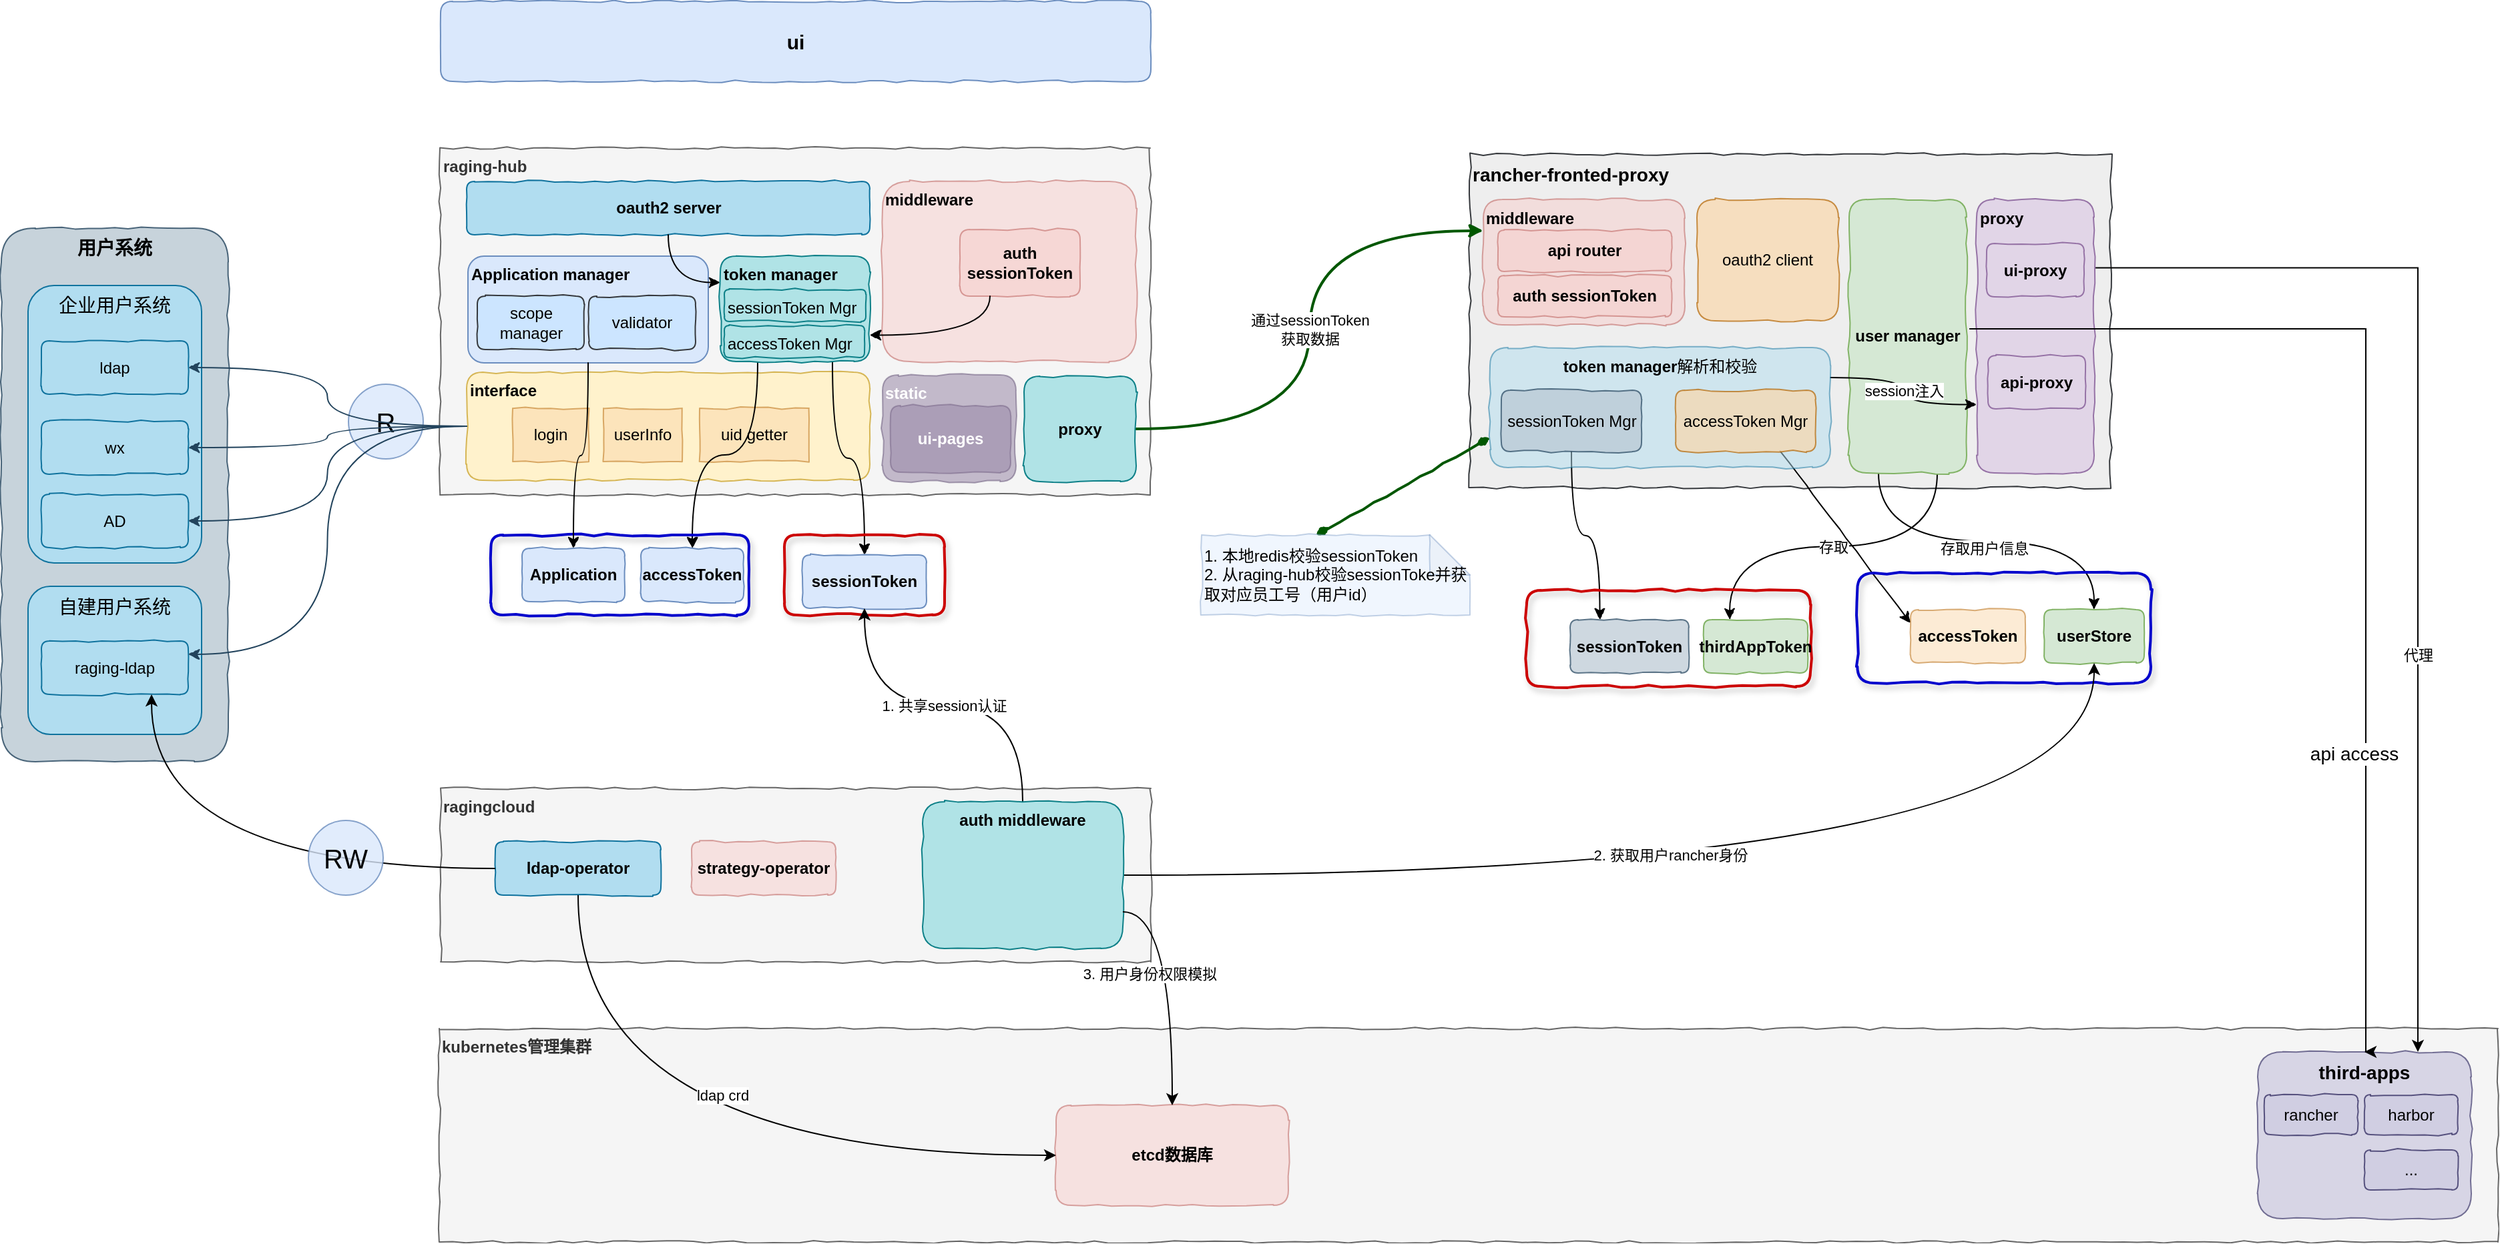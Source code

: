 <mxfile version="12.3.9" type="github" pages="1">
  <diagram id="JcPJvcP8vzCySAAviPYO" name="Page-1">
    <mxGraphModel dx="1673" dy="942" grid="1" gridSize="10" guides="1" tooltips="1" connect="1" arrows="1" fold="1" page="1" pageScale="1" pageWidth="827" pageHeight="1169" math="0" shadow="0">
      <root>
        <mxCell id="0"/>
        <mxCell id="1" parent="0"/>
        <mxCell id="pUWlUDFWAZkER8MgcYpE-4" value="&lt;b&gt;kubernetes管理集群&lt;br&gt;&lt;/b&gt;" style="rounded=0;whiteSpace=wrap;html=1;comic=1;verticalAlign=top;align=left;fillColor=#f5f5f5;strokeColor=#666666;fontColor=#333333;" vertex="1" parent="1">
          <mxGeometry x="448" y="940" width="1542" height="160" as="geometry"/>
        </mxCell>
        <mxCell id="76PlY3qgO6dOQQKfIqFN-36" value="&lt;b&gt;&lt;font style=&quot;font-size: 14px&quot;&gt;用户系统&lt;/font&gt;&lt;/b&gt;" style="rounded=1;whiteSpace=wrap;html=1;opacity=80;align=center;fillColor=#bac8d3;strokeColor=#23445d;shadow=0;comic=1;verticalAlign=top;" parent="1" vertex="1">
          <mxGeometry x="120" y="340" width="170" height="400" as="geometry"/>
        </mxCell>
        <mxCell id="76PlY3qgO6dOQQKfIqFN-4" value="&lt;b&gt;raging-hub&lt;br&gt;&lt;/b&gt;" style="rounded=0;whiteSpace=wrap;html=1;comic=1;verticalAlign=top;align=left;fillColor=#f5f5f5;strokeColor=#666666;fontColor=#333333;" parent="1" vertex="1">
          <mxGeometry x="448.5" y="280" width="532" height="260" as="geometry"/>
        </mxCell>
        <mxCell id="76PlY3qgO6dOQQKfIqFN-5" value="&lt;b&gt;middleware&lt;/b&gt;" style="rounded=1;whiteSpace=wrap;html=1;comic=1;verticalAlign=top;align=left;fillColor=#f8cecc;strokeColor=#b85450;opacity=50;" parent="1" vertex="1">
          <mxGeometry x="780" y="305" width="190" height="135" as="geometry"/>
        </mxCell>
        <mxCell id="76PlY3qgO6dOQQKfIqFN-29" value="oauth2 server" style="rounded=1;whiteSpace=wrap;html=1;fillColor=#b1ddf0;strokeColor=#10739e;shadow=0;comic=1;fontStyle=1" parent="1" vertex="1">
          <mxGeometry x="468.5" y="305" width="302" height="40" as="geometry"/>
        </mxCell>
        <mxCell id="76PlY3qgO6dOQQKfIqFN-9" value="&lt;b&gt;auth&lt;br&gt;sessionToken&lt;/b&gt;" style="rounded=1;whiteSpace=wrap;html=1;comic=1;verticalAlign=middle;align=center;fillColor=#f8cecc;strokeColor=#b85450;opacity=50;" parent="1" vertex="1">
          <mxGeometry x="838" y="341" width="90" height="50" as="geometry"/>
        </mxCell>
        <mxCell id="76PlY3qgO6dOQQKfIqFN-32" value="interface" style="rounded=1;whiteSpace=wrap;html=1;verticalAlign=top;align=left;fillColor=#fff2cc;strokeColor=#d6b656;shadow=0;comic=1;fontStyle=1" parent="1" vertex="1">
          <mxGeometry x="468.5" y="448" width="302" height="81" as="geometry"/>
        </mxCell>
        <mxCell id="76PlY3qgO6dOQQKfIqFN-33" value="userInfo" style="rounded=0;whiteSpace=wrap;html=1;fillColor=#fad7ac;strokeColor=#b46504;shadow=0;comic=1;opacity=50;" parent="1" vertex="1">
          <mxGeometry x="571" y="475" width="59" height="40" as="geometry"/>
        </mxCell>
        <mxCell id="76PlY3qgO6dOQQKfIqFN-34" value="uid getter" style="rounded=0;whiteSpace=wrap;html=1;fillColor=#fad7ac;strokeColor=#b46504;shadow=0;comic=1;opacity=50;" parent="1" vertex="1">
          <mxGeometry x="643" y="475" width="82" height="40" as="geometry"/>
        </mxCell>
        <mxCell id="76PlY3qgO6dOQQKfIqFN-35" value="login" style="rounded=0;whiteSpace=wrap;html=1;fillColor=#fad7ac;strokeColor=#b46504;shadow=0;comic=1;opacity=50;" parent="1" vertex="1">
          <mxGeometry x="503" y="475" width="57" height="40" as="geometry"/>
        </mxCell>
        <mxCell id="76PlY3qgO6dOQQKfIqFN-40" value="&lt;span style=&quot;font-size: 20px&quot;&gt;R&lt;/span&gt;" style="ellipse;html=1;aspect=fixed;fillColor=#dae8fc;strokeColor=#6c8ebf;opacity=80;shadow=0;labelBorderColor=none;labelBackgroundColor=none;whiteSpace=wrap;" parent="1" vertex="1">
          <mxGeometry x="380" y="457" width="56" height="56" as="geometry"/>
        </mxCell>
        <mxCell id="76PlY3qgO6dOQQKfIqFN-44" value="Application manager" style="rounded=1;whiteSpace=wrap;html=1;verticalAlign=top;align=left;fillColor=#dae8fc;strokeColor=#6c8ebf;shadow=0;fontStyle=1" parent="1" vertex="1">
          <mxGeometry x="469.5" y="361" width="180" height="80" as="geometry"/>
        </mxCell>
        <mxCell id="76PlY3qgO6dOQQKfIqFN-45" value="scope manager" style="rounded=1;whiteSpace=wrap;html=1;fillColor=#cce5ff;strokeColor=#36393d;shadow=0;comic=1;" parent="1" vertex="1">
          <mxGeometry x="476.5" y="391" width="80" height="40" as="geometry"/>
        </mxCell>
        <mxCell id="76PlY3qgO6dOQQKfIqFN-72" style="edgeStyle=orthogonalEdgeStyle;curved=1;rounded=0;comic=1;orthogonalLoop=1;jettySize=auto;html=1;exitX=1;exitY=0.75;exitDx=0;exitDy=0;entryX=0.25;entryY=1;entryDx=0;entryDy=0;startArrow=classic;startFill=1;endArrow=none;endFill=0;" parent="1" source="76PlY3qgO6dOQQKfIqFN-47" target="76PlY3qgO6dOQQKfIqFN-9" edge="1">
          <mxGeometry relative="1" as="geometry"/>
        </mxCell>
        <mxCell id="76PlY3qgO6dOQQKfIqFN-73" style="edgeStyle=orthogonalEdgeStyle;curved=1;rounded=0;comic=1;orthogonalLoop=1;jettySize=auto;html=1;exitX=0;exitY=0.25;exitDx=0;exitDy=0;entryX=0.5;entryY=1;entryDx=0;entryDy=0;startArrow=classic;startFill=1;endArrow=none;endFill=0;" parent="1" source="76PlY3qgO6dOQQKfIqFN-47" target="76PlY3qgO6dOQQKfIqFN-29" edge="1">
          <mxGeometry relative="1" as="geometry"/>
        </mxCell>
        <mxCell id="76PlY3qgO6dOQQKfIqFN-74" style="edgeStyle=orthogonalEdgeStyle;curved=1;rounded=0;comic=1;orthogonalLoop=1;jettySize=auto;html=1;exitX=0.75;exitY=1;exitDx=0;exitDy=0;entryX=0.5;entryY=0;entryDx=0;entryDy=0;startArrow=none;startFill=0;endArrow=classic;endFill=1;" parent="1" source="76PlY3qgO6dOQQKfIqFN-47" target="76PlY3qgO6dOQQKfIqFN-6" edge="1">
          <mxGeometry relative="1" as="geometry"/>
        </mxCell>
        <mxCell id="76PlY3qgO6dOQQKfIqFN-75" style="edgeStyle=orthogonalEdgeStyle;curved=1;rounded=0;comic=1;orthogonalLoop=1;jettySize=auto;html=1;exitX=0.25;exitY=1;exitDx=0;exitDy=0;startArrow=none;startFill=0;endArrow=classic;endFill=1;" parent="1" source="76PlY3qgO6dOQQKfIqFN-47" target="76PlY3qgO6dOQQKfIqFN-7" edge="1">
          <mxGeometry relative="1" as="geometry"/>
        </mxCell>
        <mxCell id="76PlY3qgO6dOQQKfIqFN-47" value="token manager" style="rounded=1;whiteSpace=wrap;html=1;fillColor=#b0e3e6;strokeColor=#0e8088;shadow=0;comic=1;align=left;verticalAlign=top;fontStyle=1" parent="1" vertex="1">
          <mxGeometry x="658.5" y="361" width="112" height="79" as="geometry"/>
        </mxCell>
        <mxCell id="76PlY3qgO6dOQQKfIqFN-49" value="&lt;b&gt;static&lt;/b&gt;" style="rounded=1;whiteSpace=wrap;html=1;comic=1;verticalAlign=top;align=left;fillColor=#76608a;strokeColor=#432D57;fontColor=#ffffff;opacity=40;" parent="1" vertex="1">
          <mxGeometry x="780" y="450" width="100" height="80" as="geometry"/>
        </mxCell>
        <mxCell id="76PlY3qgO6dOQQKfIqFN-54" value="&lt;b&gt;ui-pages&lt;/b&gt;" style="rounded=1;whiteSpace=wrap;html=1;comic=1;verticalAlign=middle;align=center;fillColor=#76608a;strokeColor=#432D57;fontColor=#ffffff;opacity=30;" parent="1" vertex="1">
          <mxGeometry x="786" y="473" width="90" height="50" as="geometry"/>
        </mxCell>
        <mxCell id="76PlY3qgO6dOQQKfIqFN-55" value="rancher-fronted-proxy" style="rounded=0;whiteSpace=wrap;html=1;verticalAlign=top;comic=1;fillColor=#eeeeee;strokeColor=#36393d;align=left;fontSize=14;fontStyle=1" parent="1" vertex="1">
          <mxGeometry x="1220" y="284.5" width="480" height="250" as="geometry"/>
        </mxCell>
        <mxCell id="76PlY3qgO6dOQQKfIqFN-56" value="oauth2 client" style="rounded=1;whiteSpace=wrap;html=1;comic=1;fillColor=#fad7ac;strokeColor=#b46504;opacity=70;" parent="1" vertex="1">
          <mxGeometry x="1390" y="318.5" width="106" height="91" as="geometry"/>
        </mxCell>
        <mxCell id="DjlRrPvjS2F6TvQDkWPC-1" value="代理" style="rounded=0;orthogonalLoop=1;jettySize=auto;html=1;exitX=1;exitY=0.25;exitDx=0;exitDy=0;entryX=0.75;entryY=0;entryDx=0;entryDy=0;edgeStyle=orthogonalEdgeStyle;" parent="1" source="76PlY3qgO6dOQQKfIqFN-58" target="76PlY3qgO6dOQQKfIqFN-61" edge="1">
          <mxGeometry x="0.283" relative="1" as="geometry">
            <mxPoint as="offset"/>
          </mxGeometry>
        </mxCell>
        <mxCell id="76PlY3qgO6dOQQKfIqFN-58" value="proxy" style="rounded=1;whiteSpace=wrap;html=1;comic=1;fillColor=#e1d5e7;strokeColor=#9673a6;align=left;verticalAlign=top;fontStyle=1" parent="1" vertex="1">
          <mxGeometry x="1599.5" y="318.5" width="88" height="205" as="geometry"/>
        </mxCell>
        <mxCell id="76PlY3qgO6dOQQKfIqFN-102" value="存取用户信息" style="edgeStyle=orthogonalEdgeStyle;curved=1;rounded=0;comic=1;orthogonalLoop=1;jettySize=auto;html=1;exitX=0.25;exitY=1;exitDx=0;exitDy=0;startArrow=none;startFill=0;endArrow=classic;endFill=1;" parent="1" source="76PlY3qgO6dOQQKfIqFN-59" target="76PlY3qgO6dOQQKfIqFN-98" edge="1">
          <mxGeometry x="-0.011" y="-5" relative="1" as="geometry">
            <mxPoint as="offset"/>
          </mxGeometry>
        </mxCell>
        <mxCell id="76PlY3qgO6dOQQKfIqFN-103" value="存取" style="edgeStyle=orthogonalEdgeStyle;curved=1;rounded=0;comic=1;orthogonalLoop=1;jettySize=auto;html=1;exitX=0.75;exitY=1;exitDx=0;exitDy=0;entryX=0.25;entryY=0;entryDx=0;entryDy=0;startArrow=none;startFill=0;endArrow=classic;endFill=1;" parent="1" source="76PlY3qgO6dOQQKfIqFN-59" target="76PlY3qgO6dOQQKfIqFN-97" edge="1">
          <mxGeometry relative="1" as="geometry"/>
        </mxCell>
        <mxCell id="76PlY3qgO6dOQQKfIqFN-59" value="user manager" style="rounded=1;whiteSpace=wrap;html=1;comic=1;fillColor=#d5e8d4;strokeColor=#82b366;align=center;verticalAlign=middle;fontStyle=1" parent="1" vertex="1">
          <mxGeometry x="1504" y="318.5" width="88" height="205" as="geometry"/>
        </mxCell>
        <mxCell id="76PlY3qgO6dOQQKfIqFN-61" value="third-apps" style="rounded=1;whiteSpace=wrap;html=1;opacity=80;align=center;fillColor=#d0cee2;strokeColor=#56517e;shadow=0;comic=1;fontColor=#000000;verticalAlign=top;fontSize=14;fontStyle=1" parent="1" vertex="1">
          <mxGeometry x="1810" y="957.5" width="160" height="125" as="geometry"/>
        </mxCell>
        <mxCell id="76PlY3qgO6dOQQKfIqFN-62" value="harbor" style="rounded=1;whiteSpace=wrap;html=1;fillColor=#d0cee2;strokeColor=#56517e;shadow=0;comic=1;fontStyle=0" parent="1" vertex="1">
          <mxGeometry x="1890" y="989.5" width="70" height="30" as="geometry"/>
        </mxCell>
        <mxCell id="76PlY3qgO6dOQQKfIqFN-63" value="rancher" style="rounded=1;whiteSpace=wrap;html=1;fillColor=#d0cee2;strokeColor=#56517e;shadow=0;comic=1;fontStyle=0" parent="1" vertex="1">
          <mxGeometry x="1815" y="989.5" width="70" height="30" as="geometry"/>
        </mxCell>
        <mxCell id="76PlY3qgO6dOQQKfIqFN-64" value="..." style="rounded=1;whiteSpace=wrap;html=1;fillColor=#d0cee2;strokeColor=#56517e;shadow=0;comic=1;fontStyle=0" parent="1" vertex="1">
          <mxGeometry x="1890" y="1031" width="70" height="30" as="geometry"/>
        </mxCell>
        <mxCell id="76PlY3qgO6dOQQKfIqFN-84" value="ui-proxy" style="rounded=1;whiteSpace=wrap;html=1;comic=1;fillColor=#e1d5e7;strokeColor=#9673a6;align=center;verticalAlign=middle;fontStyle=1" parent="1" vertex="1">
          <mxGeometry x="1607" y="351.5" width="73" height="40" as="geometry"/>
        </mxCell>
        <mxCell id="76PlY3qgO6dOQQKfIqFN-85" value="api-proxy" style="rounded=1;whiteSpace=wrap;html=1;comic=1;fillColor=#e1d5e7;strokeColor=#9673a6;align=center;verticalAlign=middle;fontStyle=1" parent="1" vertex="1">
          <mxGeometry x="1608" y="435.5" width="73" height="40" as="geometry"/>
        </mxCell>
        <mxCell id="76PlY3qgO6dOQQKfIqFN-60" value="api access" style="rounded=0;orthogonalLoop=1;jettySize=auto;html=1;entryX=1.023;entryY=0.473;entryDx=0;entryDy=0;shadow=0;startArrow=classic;startFill=1;endArrow=none;endFill=0;fontSize=14;fontColor=#000000;entryPerimeter=0;exitX=0.5;exitY=0;exitDx=0;exitDy=0;edgeStyle=orthogonalEdgeStyle;" parent="1" source="76PlY3qgO6dOQQKfIqFN-61" target="76PlY3qgO6dOQQKfIqFN-59" edge="1">
          <mxGeometry x="-0.466" y="9" relative="1" as="geometry">
            <mxPoint as="offset"/>
            <Array as="points">
              <mxPoint x="1891" y="416"/>
            </Array>
          </mxGeometry>
        </mxCell>
        <mxCell id="76PlY3qgO6dOQQKfIqFN-91" value="" style="rounded=0;comic=1;orthogonalLoop=1;jettySize=auto;html=1;startArrow=none;startFill=0;endArrow=classic;endFill=1;entryX=0;entryY=0.25;entryDx=0;entryDy=0;exitX=0.75;exitY=1;exitDx=0;exitDy=0;" parent="1" source="3qQfNFwAXlZ41oWte92f-111" target="76PlY3qgO6dOQQKfIqFN-77" edge="1">
          <mxGeometry relative="1" as="geometry"/>
        </mxCell>
        <mxCell id="76PlY3qgO6dOQQKfIqFN-92" style="edgeStyle=orthogonalEdgeStyle;curved=1;rounded=0;comic=1;orthogonalLoop=1;jettySize=auto;html=1;startArrow=none;startFill=0;endArrow=classic;endFill=1;entryX=0.25;entryY=0;entryDx=0;entryDy=0;" parent="1" source="3qQfNFwAXlZ41oWte92f-110" target="76PlY3qgO6dOQQKfIqFN-80" edge="1">
          <mxGeometry relative="1" as="geometry"/>
        </mxCell>
        <mxCell id="76PlY3qgO6dOQQKfIqFN-93" value="session注入" style="edgeStyle=orthogonalEdgeStyle;curved=1;rounded=0;comic=1;orthogonalLoop=1;jettySize=auto;html=1;exitX=1;exitY=0.25;exitDx=0;exitDy=0;entryX=0;entryY=0.75;entryDx=0;entryDy=0;startArrow=none;startFill=0;endArrow=classic;endFill=1;" parent="1" source="76PlY3qgO6dOQQKfIqFN-86" target="76PlY3qgO6dOQQKfIqFN-58" edge="1">
          <mxGeometry relative="1" as="geometry"/>
        </mxCell>
        <mxCell id="76PlY3qgO6dOQQKfIqFN-86" value="token manager&lt;span style=&quot;font-weight: normal&quot;&gt;解析和校验&lt;/span&gt;" style="rounded=1;whiteSpace=wrap;html=1;comic=1;fillColor=#b1ddf0;align=center;verticalAlign=top;fontStyle=1;strokeColor=#10739e;opacity=50;" parent="1" vertex="1">
          <mxGeometry x="1235" y="429.5" width="255" height="90" as="geometry"/>
        </mxCell>
        <mxCell id="76PlY3qgO6dOQQKfIqFN-89" value="&lt;b&gt;middleware&lt;/b&gt;" style="rounded=1;whiteSpace=wrap;html=1;comic=1;verticalAlign=top;align=left;fillColor=#f8cecc;strokeColor=#b85450;opacity=50;" parent="1" vertex="1">
          <mxGeometry x="1230" y="318.5" width="151" height="94" as="geometry"/>
        </mxCell>
        <mxCell id="76PlY3qgO6dOQQKfIqFN-90" value="&lt;b&gt;auth sessionToken&lt;/b&gt;" style="rounded=1;whiteSpace=wrap;html=1;comic=1;verticalAlign=middle;align=center;fillColor=#f8cecc;strokeColor=#b85450;opacity=50;" parent="1" vertex="1">
          <mxGeometry x="1241" y="375.5" width="130" height="31" as="geometry"/>
        </mxCell>
        <mxCell id="76PlY3qgO6dOQQKfIqFN-104" value="通过sessionToken&lt;br&gt;获取数据" style="edgeStyle=orthogonalEdgeStyle;curved=1;rounded=0;comic=1;orthogonalLoop=1;jettySize=auto;html=1;exitX=1;exitY=0.5;exitDx=0;exitDy=0;entryX=0;entryY=0.25;entryDx=0;entryDy=0;startArrow=none;startFill=0;endArrow=classic;endFill=1;strokeWidth=2;fillColor=#008a00;strokeColor=#005700;" parent="1" source="76PlY3qgO6dOQQKfIqFN-96" target="76PlY3qgO6dOQQKfIqFN-89" edge="1">
          <mxGeometry relative="1" as="geometry"/>
        </mxCell>
        <mxCell id="76PlY3qgO6dOQQKfIqFN-96" value="proxy" style="rounded=1;whiteSpace=wrap;html=1;comic=1;fillColor=#b0e3e6;strokeColor=#0e8088;align=center;verticalAlign=middle;fontStyle=1;" parent="1" vertex="1">
          <mxGeometry x="886" y="451" width="84" height="79" as="geometry"/>
        </mxCell>
        <mxCell id="76PlY3qgO6dOQQKfIqFN-106" style="rounded=0;comic=1;orthogonalLoop=1;jettySize=auto;html=1;exitX=0;exitY=0;exitDx=85.5;exitDy=0;exitPerimeter=0;startArrow=diamondThin;startFill=1;endArrow=diamondThin;endFill=1;entryX=0;entryY=0.75;entryDx=0;entryDy=0;fillColor=#008a00;strokeColor=#005700;strokeWidth=2;" parent="1" source="76PlY3qgO6dOQQKfIqFN-105" target="76PlY3qgO6dOQQKfIqFN-86" edge="1">
          <mxGeometry relative="1" as="geometry">
            <mxPoint x="1171.5" y="519.5" as="targetPoint"/>
            <mxPoint x="1120" y="562.5" as="sourcePoint"/>
          </mxGeometry>
        </mxCell>
        <mxCell id="76PlY3qgO6dOQQKfIqFN-105" value="1. 本地redis校验sessionToken&lt;br&gt;2. 从raging-hub校验sessionToke并获取对应员工号（用户id）" style="shape=note;whiteSpace=wrap;html=1;backgroundOutline=1;darkOpacity=0.05;rounded=0;comic=1;fillColor=#dae8fc;opacity=40;align=left;strokeColor=#6c8ebf;" parent="1" vertex="1">
          <mxGeometry x="1019" y="570" width="201" height="60" as="geometry"/>
        </mxCell>
        <mxCell id="3qQfNFwAXlZ41oWte92f-98" value="sessionToken Mgr" style="rounded=1;whiteSpace=wrap;html=1;fillColor=#b0e3e6;strokeColor=#0e8088;shadow=0;comic=1;align=left;verticalAlign=top;fontStyle=0" parent="1" vertex="1">
          <mxGeometry x="661.5" y="386" width="106" height="24" as="geometry"/>
        </mxCell>
        <mxCell id="3qQfNFwAXlZ41oWte92f-100" value="validator" style="rounded=1;whiteSpace=wrap;html=1;fillColor=#cce5ff;strokeColor=#36393d;shadow=0;comic=1;" parent="1" vertex="1">
          <mxGeometry x="560" y="391" width="80" height="40" as="geometry"/>
        </mxCell>
        <mxCell id="3qQfNFwAXlZ41oWte92f-101" value="accessToken Mgr" style="rounded=1;whiteSpace=wrap;html=1;fillColor=#b0e3e6;strokeColor=#0e8088;shadow=0;comic=1;align=left;verticalAlign=top;fontStyle=0" parent="1" vertex="1">
          <mxGeometry x="661.5" y="413" width="105" height="24" as="geometry"/>
        </mxCell>
        <mxCell id="3qQfNFwAXlZ41oWte92f-110" value="sessionToken Mgr" style="rounded=1;whiteSpace=wrap;html=1;fillColor=#bac8d3;strokeColor=#23445d;shadow=0;comic=1;align=center;verticalAlign=middle;fontStyle=0;opacity=70;" parent="1" vertex="1">
          <mxGeometry x="1243.5" y="461.5" width="105" height="46" as="geometry"/>
        </mxCell>
        <mxCell id="3qQfNFwAXlZ41oWte92f-111" value="accessToken Mgr" style="rounded=1;whiteSpace=wrap;html=1;fillColor=#fad7ac;strokeColor=#b46504;shadow=0;comic=1;align=center;verticalAlign=middle;fontStyle=0;opacity=70;" parent="1" vertex="1">
          <mxGeometry x="1374" y="461.5" width="105" height="46" as="geometry"/>
        </mxCell>
        <mxCell id="DDRdRkafaV5jgmy42ejv-1" value="&lt;b&gt;api router&lt;/b&gt;" style="rounded=1;whiteSpace=wrap;html=1;comic=1;verticalAlign=middle;align=center;fillColor=#f8cecc;strokeColor=#b85450;opacity=50;" parent="1" vertex="1">
          <mxGeometry x="1241" y="341.5" width="130" height="31" as="geometry"/>
        </mxCell>
        <mxCell id="ga56N5_hexIEtSmAWTTq-7" value="&lt;b style=&quot;font-size: 15px;&quot;&gt;ui&lt;br style=&quot;font-size: 15px;&quot;&gt;&lt;/b&gt;" style="rounded=1;whiteSpace=wrap;html=1;comic=1;verticalAlign=middle;align=center;fillColor=#dae8fc;strokeColor=#6c8ebf;fontSize=15;" parent="1" vertex="1">
          <mxGeometry x="449" y="170" width="532" height="60" as="geometry"/>
        </mxCell>
        <mxCell id="WaIPd87Axu5HaH2UPQai-2" value="&lt;font style=&quot;font-size: 14px&quot;&gt;企业用户系统&lt;/font&gt;" style="rounded=1;whiteSpace=wrap;html=1;align=center;fillColor=#b1ddf0;strokeColor=#10739e;verticalAlign=top;" parent="1" vertex="1">
          <mxGeometry x="140" y="383" width="130" height="208" as="geometry"/>
        </mxCell>
        <mxCell id="76PlY3qgO6dOQQKfIqFN-37" value="ldap" style="rounded=1;whiteSpace=wrap;html=1;fillColor=#b1ddf0;strokeColor=#10739e;shadow=0;comic=1;" parent="1" vertex="1">
          <mxGeometry x="150" y="424.5" width="110" height="40" as="geometry"/>
        </mxCell>
        <mxCell id="76PlY3qgO6dOQQKfIqFN-38" value="wx" style="rounded=1;whiteSpace=wrap;html=1;fillColor=#b1ddf0;strokeColor=#10739e;shadow=0;comic=1;" parent="1" vertex="1">
          <mxGeometry x="150" y="484.5" width="110" height="40" as="geometry"/>
        </mxCell>
        <mxCell id="76PlY3qgO6dOQQKfIqFN-39" value="AD" style="rounded=1;whiteSpace=wrap;html=1;fillColor=#b1ddf0;strokeColor=#10739e;shadow=0;comic=1;" parent="1" vertex="1">
          <mxGeometry x="150" y="539.5" width="110" height="40" as="geometry"/>
        </mxCell>
        <mxCell id="76PlY3qgO6dOQQKfIqFN-41" style="rounded=0;comic=1;orthogonalLoop=1;jettySize=auto;html=1;fillColor=#bac8d3;strokeColor=#23445d;edgeStyle=orthogonalEdgeStyle;elbow=vertical;curved=1;" parent="1" source="76PlY3qgO6dOQQKfIqFN-32" target="76PlY3qgO6dOQQKfIqFN-37" edge="1">
          <mxGeometry relative="1" as="geometry"/>
        </mxCell>
        <mxCell id="76PlY3qgO6dOQQKfIqFN-42" style="rounded=0;comic=1;orthogonalLoop=1;jettySize=auto;html=1;fillColor=#bac8d3;strokeColor=#23445d;edgeStyle=orthogonalEdgeStyle;elbow=vertical;curved=1;" parent="1" source="76PlY3qgO6dOQQKfIqFN-32" target="76PlY3qgO6dOQQKfIqFN-38" edge="1">
          <mxGeometry relative="1" as="geometry"/>
        </mxCell>
        <mxCell id="76PlY3qgO6dOQQKfIqFN-43" style="rounded=0;comic=1;orthogonalLoop=1;jettySize=auto;html=1;fillColor=#bac8d3;strokeColor=#23445d;edgeStyle=orthogonalEdgeStyle;elbow=vertical;curved=1;entryX=1;entryY=0.5;entryDx=0;entryDy=0;" parent="1" source="76PlY3qgO6dOQQKfIqFN-32" target="76PlY3qgO6dOQQKfIqFN-39" edge="1">
          <mxGeometry relative="1" as="geometry"/>
        </mxCell>
        <mxCell id="WaIPd87Axu5HaH2UPQai-5" value="" style="group" parent="1" vertex="1" connectable="0">
          <mxGeometry x="140" y="608.5" width="130" height="111" as="geometry"/>
        </mxCell>
        <mxCell id="WaIPd87Axu5HaH2UPQai-3" value="&lt;font style=&quot;font-size: 14px&quot;&gt;自建用户系统&lt;/font&gt;" style="rounded=1;whiteSpace=wrap;html=1;align=center;fillColor=#b1ddf0;strokeColor=#10739e;verticalAlign=top;" parent="WaIPd87Axu5HaH2UPQai-5" vertex="1">
          <mxGeometry width="130" height="111" as="geometry"/>
        </mxCell>
        <mxCell id="WaIPd87Axu5HaH2UPQai-4" value="raging-ldap" style="rounded=1;whiteSpace=wrap;html=1;fillColor=#b1ddf0;strokeColor=#10739e;shadow=0;comic=1;" parent="WaIPd87Axu5HaH2UPQai-5" vertex="1">
          <mxGeometry x="10" y="41" width="110" height="40" as="geometry"/>
        </mxCell>
        <mxCell id="WaIPd87Axu5HaH2UPQai-7" style="rounded=0;comic=1;orthogonalLoop=1;jettySize=auto;html=1;fillColor=#bac8d3;strokeColor=#23445d;entryX=1;entryY=0.25;entryDx=0;entryDy=0;exitX=0;exitY=0.5;exitDx=0;exitDy=0;edgeStyle=orthogonalEdgeStyle;elbow=vertical;curved=1;" parent="1" source="76PlY3qgO6dOQQKfIqFN-32" target="WaIPd87Axu5HaH2UPQai-4" edge="1">
          <mxGeometry relative="1" as="geometry">
            <mxPoint x="478.5" y="592.588" as="sourcePoint"/>
            <mxPoint x="320" y="530" as="targetPoint"/>
          </mxGeometry>
        </mxCell>
        <mxCell id="pTWJ6Jst6yiyt4CG1N3--7" value="" style="group" parent="1" vertex="1" connectable="0">
          <mxGeometry x="469" y="550" width="211" height="80" as="geometry"/>
        </mxCell>
        <mxCell id="pTWJ6Jst6yiyt4CG1N3--3" value="" style="rounded=1;whiteSpace=wrap;html=1;strokeWidth=2;strokeColor=#0000CC;verticalAlign=top;gradientColor=none;gradientDirection=north;glass=1;comic=1;shadow=1;fontStyle=4;fillColor=none;" parent="pTWJ6Jst6yiyt4CG1N3--7" vertex="1">
          <mxGeometry x="17.718" y="20" width="193.282" height="60" as="geometry"/>
        </mxCell>
        <mxCell id="pTWJ6Jst6yiyt4CG1N3--2" value="" style="shape=image;html=1;verticalAlign=top;verticalLabelPosition=bottom;labelBackgroundColor=#ffffff;imageAspect=0;aspect=fixed;image=https://cdn4.iconfinder.com/data/icons/logos-brands-5/24/mysql-128.png;fontStyle=4" parent="pTWJ6Jst6yiyt4CG1N3--7" vertex="1">
          <mxGeometry width="50" height="50" as="geometry"/>
        </mxCell>
        <mxCell id="76PlY3qgO6dOQQKfIqFN-7" value="&lt;b&gt;accessToken&lt;/b&gt;" style="rounded=1;whiteSpace=wrap;html=1;comic=1;verticalAlign=middle;align=center;fillColor=#dae8fc;strokeColor=#6c8ebf;" parent="pTWJ6Jst6yiyt4CG1N3--7" vertex="1">
          <mxGeometry x="130" y="30" width="77" height="40" as="geometry"/>
        </mxCell>
        <mxCell id="pTWJ6Jst6yiyt4CG1N3--18" value="&lt;b&gt;Application&lt;/b&gt;" style="rounded=1;whiteSpace=wrap;html=1;comic=1;verticalAlign=middle;align=center;fillColor=#dae8fc;strokeColor=#6c8ebf;" parent="pTWJ6Jst6yiyt4CG1N3--7" vertex="1">
          <mxGeometry x="41" y="30" width="77" height="40" as="geometry"/>
        </mxCell>
        <mxCell id="pTWJ6Jst6yiyt4CG1N3--8" value="" style="group" parent="1" vertex="1" connectable="0">
          <mxGeometry x="691" y="555" width="135.5" height="75" as="geometry"/>
        </mxCell>
        <mxCell id="pTWJ6Jst6yiyt4CG1N3--6" value="" style="rounded=1;whiteSpace=wrap;html=1;strokeWidth=2;strokeColor=#CC0000;verticalAlign=top;gradientColor=none;gradientDirection=north;glass=1;comic=1;shadow=1;fillColor=none;" parent="pTWJ6Jst6yiyt4CG1N3--8" vertex="1">
          <mxGeometry x="15.5" y="15" width="120" height="60" as="geometry"/>
        </mxCell>
        <mxCell id="pTWJ6Jst6yiyt4CG1N3--1" value="" style="shape=image;html=1;verticalAlign=top;verticalLabelPosition=bottom;labelBackgroundColor=#ffffff;imageAspect=0;aspect=fixed;image=https://cdn4.iconfinder.com/data/icons/redis-2/1451/Untitled-2-128.png" parent="pTWJ6Jst6yiyt4CG1N3--8" vertex="1">
          <mxGeometry width="50" height="50" as="geometry"/>
        </mxCell>
        <mxCell id="76PlY3qgO6dOQQKfIqFN-6" value="&lt;b&gt;sessionToken&lt;/b&gt;" style="rounded=1;whiteSpace=wrap;html=1;comic=1;verticalAlign=middle;align=center;fillColor=#dae8fc;strokeColor=#6c8ebf;" parent="pTWJ6Jst6yiyt4CG1N3--8" vertex="1">
          <mxGeometry x="29" y="30" width="93" height="40" as="geometry"/>
        </mxCell>
        <mxCell id="pTWJ6Jst6yiyt4CG1N3--9" value="" style="group" parent="1" vertex="1" connectable="0">
          <mxGeometry x="1235" y="593.5" width="240" height="90" as="geometry"/>
        </mxCell>
        <mxCell id="pTWJ6Jst6yiyt4CG1N3--10" value="" style="rounded=1;whiteSpace=wrap;html=1;strokeWidth=2;strokeColor=#CC0000;verticalAlign=top;gradientColor=none;gradientDirection=north;glass=1;comic=1;shadow=1;fillColor=none;" parent="pTWJ6Jst6yiyt4CG1N3--9" vertex="1">
          <mxGeometry x="27.454" y="18" width="212.546" height="72" as="geometry"/>
        </mxCell>
        <mxCell id="pTWJ6Jst6yiyt4CG1N3--11" value="" style="shape=image;html=1;verticalAlign=top;verticalLabelPosition=bottom;labelBackgroundColor=#ffffff;imageAspect=0;aspect=fixed;image=https://cdn4.iconfinder.com/data/icons/redis-2/1451/Untitled-2-128.png" parent="pTWJ6Jst6yiyt4CG1N3--9" vertex="1">
          <mxGeometry width="60" height="60" as="geometry"/>
        </mxCell>
        <mxCell id="76PlY3qgO6dOQQKfIqFN-80" value="&lt;b&gt;sessionToken&lt;/b&gt;" style="rounded=1;whiteSpace=wrap;html=1;comic=1;verticalAlign=middle;align=center;fillColor=#bac8d3;strokeColor=#23445d;opacity=70;" parent="pTWJ6Jst6yiyt4CG1N3--9" vertex="1">
          <mxGeometry x="60" y="40" width="89" height="40" as="geometry"/>
        </mxCell>
        <mxCell id="76PlY3qgO6dOQQKfIqFN-97" value="&lt;b&gt;thirdAppToken&lt;/b&gt;" style="rounded=1;whiteSpace=wrap;html=1;comic=1;verticalAlign=middle;align=center;fillColor=#d5e8d4;strokeColor=#82b366;" parent="pTWJ6Jst6yiyt4CG1N3--9" vertex="1">
          <mxGeometry x="160" y="40" width="78" height="40" as="geometry"/>
        </mxCell>
        <mxCell id="pTWJ6Jst6yiyt4CG1N3--13" value="" style="group" parent="1" vertex="1" connectable="0">
          <mxGeometry x="1490" y="571" width="240" height="110" as="geometry"/>
        </mxCell>
        <mxCell id="pTWJ6Jst6yiyt4CG1N3--14" value="" style="rounded=1;whiteSpace=wrap;html=1;strokeWidth=2;strokeColor=#0000CC;verticalAlign=top;gradientColor=none;gradientDirection=north;glass=1;comic=1;shadow=1;fontStyle=4;fillColor=none;" parent="pTWJ6Jst6yiyt4CG1N3--13" vertex="1">
          <mxGeometry x="20.153" y="27.5" width="219.847" height="82.5" as="geometry"/>
        </mxCell>
        <mxCell id="pTWJ6Jst6yiyt4CG1N3--15" value="" style="shape=image;html=1;verticalAlign=top;verticalLabelPosition=bottom;labelBackgroundColor=#ffffff;imageAspect=0;aspect=fixed;image=https://cdn4.iconfinder.com/data/icons/logos-brands-5/24/mysql-128.png;fontStyle=4" parent="pTWJ6Jst6yiyt4CG1N3--13" vertex="1">
          <mxGeometry width="68.75" height="68.75" as="geometry"/>
        </mxCell>
        <mxCell id="76PlY3qgO6dOQQKfIqFN-98" value="&lt;b&gt;userStore&lt;/b&gt;" style="rounded=1;whiteSpace=wrap;html=1;comic=1;verticalAlign=middle;align=center;fillColor=#d5e8d4;strokeColor=#82b366;" parent="pTWJ6Jst6yiyt4CG1N3--13" vertex="1">
          <mxGeometry x="160" y="55" width="75" height="40" as="geometry"/>
        </mxCell>
        <mxCell id="76PlY3qgO6dOQQKfIqFN-77" value="&lt;b&gt;accessToken&lt;/b&gt;" style="rounded=1;whiteSpace=wrap;html=1;comic=1;verticalAlign=middle;align=center;fillColor=#fad7ac;strokeColor=#b46504;opacity=50;" parent="pTWJ6Jst6yiyt4CG1N3--13" vertex="1">
          <mxGeometry x="60" y="55" width="86" height="40" as="geometry"/>
        </mxCell>
        <mxCell id="pTWJ6Jst6yiyt4CG1N3--19" style="edgeStyle=orthogonalEdgeStyle;curved=1;rounded=0;comic=1;orthogonalLoop=1;jettySize=auto;html=1;exitX=0.5;exitY=1;exitDx=0;exitDy=0;startArrow=none;startFill=0;endArrow=classic;endFill=1;entryX=0.5;entryY=0;entryDx=0;entryDy=0;" parent="1" source="76PlY3qgO6dOQQKfIqFN-44" target="pTWJ6Jst6yiyt4CG1N3--18" edge="1">
          <mxGeometry relative="1" as="geometry">
            <mxPoint x="696.333" y="449.952" as="sourcePoint"/>
            <mxPoint x="647.286" y="590" as="targetPoint"/>
          </mxGeometry>
        </mxCell>
        <mxCell id="pTWJ6Jst6yiyt4CG1N3--21" value="&lt;b&gt;ragingcloud&lt;br&gt;&lt;/b&gt;" style="rounded=0;whiteSpace=wrap;html=1;comic=1;verticalAlign=top;align=left;fillColor=#f5f5f5;strokeColor=#666666;fontColor=#333333;" parent="1" vertex="1">
          <mxGeometry x="449" y="760" width="532" height="130" as="geometry"/>
        </mxCell>
        <mxCell id="pTWJ6Jst6yiyt4CG1N3--22" value="ldap-operator" style="rounded=1;whiteSpace=wrap;html=1;fillColor=#b1ddf0;strokeColor=#10739e;shadow=0;comic=1;fontStyle=1" parent="1" vertex="1">
          <mxGeometry x="490" y="800" width="124" height="40" as="geometry"/>
        </mxCell>
        <mxCell id="pTWJ6Jst6yiyt4CG1N3--23" value="" style="endArrow=classic;html=1;entryX=0.75;entryY=1;entryDx=0;entryDy=0;exitX=0;exitY=0.5;exitDx=0;exitDy=0;edgeStyle=orthogonalEdgeStyle;curved=1;" parent="1" source="pTWJ6Jst6yiyt4CG1N3--22" target="WaIPd87Axu5HaH2UPQai-4" edge="1">
          <mxGeometry width="50" height="50" relative="1" as="geometry">
            <mxPoint x="110" y="960" as="sourcePoint"/>
            <mxPoint x="160" y="910" as="targetPoint"/>
          </mxGeometry>
        </mxCell>
        <mxCell id="pTWJ6Jst6yiyt4CG1N3--24" value="&lt;span style=&quot;font-size: 20px&quot;&gt;RW&lt;/span&gt;" style="ellipse;html=1;aspect=fixed;fillColor=#dae8fc;strokeColor=#6c8ebf;opacity=80;shadow=0;labelBorderColor=none;labelBackgroundColor=none;whiteSpace=wrap;" parent="1" vertex="1">
          <mxGeometry x="350" y="784" width="56" height="56" as="geometry"/>
        </mxCell>
        <mxCell id="pTWJ6Jst6yiyt4CG1N3--28" value="1. 共享session认证" style="edgeStyle=orthogonalEdgeStyle;curved=1;rounded=0;orthogonalLoop=1;jettySize=auto;html=1;exitX=0.5;exitY=0;exitDx=0;exitDy=0;entryX=0.5;entryY=1;entryDx=0;entryDy=0;" parent="1" source="pTWJ6Jst6yiyt4CG1N3--27" target="76PlY3qgO6dOQQKfIqFN-6" edge="1">
          <mxGeometry relative="1" as="geometry"/>
        </mxCell>
        <mxCell id="pUWlUDFWAZkER8MgcYpE-1" value="2. 获取用户rancher身份" style="edgeStyle=orthogonalEdgeStyle;rounded=0;orthogonalLoop=1;jettySize=auto;html=1;exitX=1;exitY=0.5;exitDx=0;exitDy=0;entryX=0.5;entryY=1;entryDx=0;entryDy=0;curved=1;" edge="1" parent="1" source="pTWJ6Jst6yiyt4CG1N3--27" target="76PlY3qgO6dOQQKfIqFN-98">
          <mxGeometry x="-0.075" y="15" relative="1" as="geometry">
            <mxPoint as="offset"/>
          </mxGeometry>
        </mxCell>
        <mxCell id="pTWJ6Jst6yiyt4CG1N3--27" value="auth middleware" style="rounded=1;whiteSpace=wrap;html=1;fillColor=#b0e3e6;strokeColor=#0e8088;shadow=0;comic=1;align=center;verticalAlign=top;fontStyle=1" parent="1" vertex="1">
          <mxGeometry x="810" y="770" width="150" height="110" as="geometry"/>
        </mxCell>
        <mxCell id="pTWJ6Jst6yiyt4CG1N3--30" value="&lt;b&gt;strategy-operator&lt;/b&gt;" style="rounded=1;whiteSpace=wrap;html=1;comic=1;verticalAlign=middle;align=center;fillColor=#f8cecc;strokeColor=#b85450;opacity=50;" parent="1" vertex="1">
          <mxGeometry x="637" y="800" width="108" height="40" as="geometry"/>
        </mxCell>
        <mxCell id="pUWlUDFWAZkER8MgcYpE-5" value="&lt;b&gt;etcd数据库&lt;/b&gt;" style="rounded=1;whiteSpace=wrap;html=1;comic=1;verticalAlign=middle;align=center;fillColor=#f8cecc;strokeColor=#b85450;opacity=50;" vertex="1" parent="1">
          <mxGeometry x="910" y="997.5" width="174" height="75" as="geometry"/>
        </mxCell>
        <mxCell id="pUWlUDFWAZkER8MgcYpE-6" value="3. 用户身份权限模拟" style="edgeStyle=orthogonalEdgeStyle;curved=1;rounded=0;orthogonalLoop=1;jettySize=auto;html=1;exitX=1;exitY=0.75;exitDx=0;exitDy=0;" edge="1" parent="1" source="pTWJ6Jst6yiyt4CG1N3--27" target="pUWlUDFWAZkER8MgcYpE-5">
          <mxGeometry x="-0.087" y="-17" relative="1" as="geometry">
            <mxPoint as="offset"/>
          </mxGeometry>
        </mxCell>
        <mxCell id="pUWlUDFWAZkER8MgcYpE-7" value="ldap crd" style="edgeStyle=orthogonalEdgeStyle;curved=1;rounded=0;orthogonalLoop=1;jettySize=auto;html=1;exitX=0.5;exitY=1;exitDx=0;exitDy=0;entryX=0;entryY=0.5;entryDx=0;entryDy=0;" edge="1" parent="1" source="pTWJ6Jst6yiyt4CG1N3--22" target="pUWlUDFWAZkER8MgcYpE-5">
          <mxGeometry x="0.094" y="45" relative="1" as="geometry">
            <mxPoint as="offset"/>
          </mxGeometry>
        </mxCell>
      </root>
    </mxGraphModel>
  </diagram>
</mxfile>
